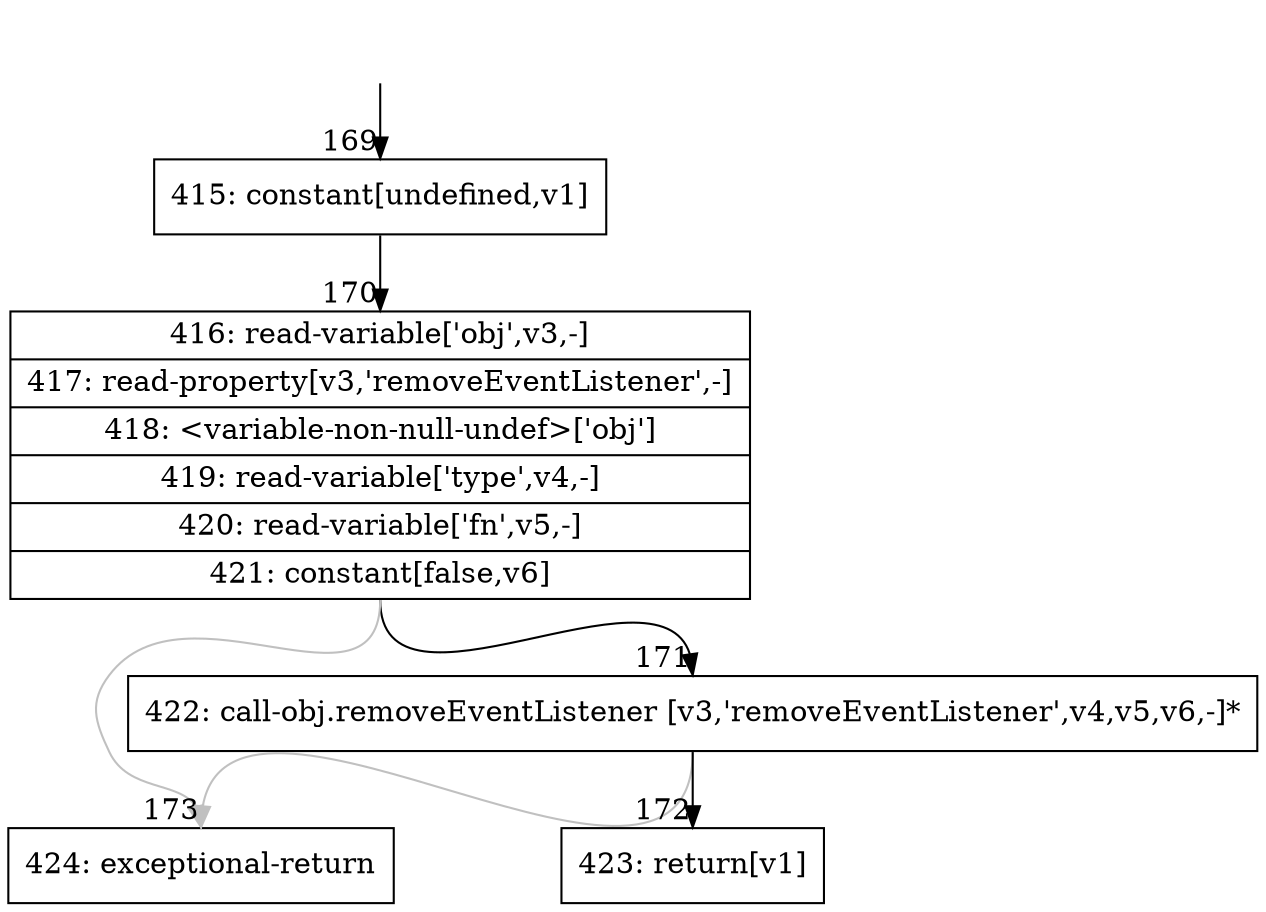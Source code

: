 digraph {
rankdir="TD"
BB_entry19[shape=none,label=""];
BB_entry19 -> BB169 [tailport=s, headport=n, headlabel="    169"]
BB169 [shape=record label="{415: constant[undefined,v1]}" ] 
BB169 -> BB170 [tailport=s, headport=n, headlabel="      170"]
BB170 [shape=record label="{416: read-variable['obj',v3,-]|417: read-property[v3,'removeEventListener',-]|418: \<variable-non-null-undef\>['obj']|419: read-variable['type',v4,-]|420: read-variable['fn',v5,-]|421: constant[false,v6]}" ] 
BB170 -> BB171 [tailport=s, headport=n, headlabel="      171"]
BB170 -> BB173 [tailport=s, headport=n, color=gray, headlabel="      173"]
BB171 [shape=record label="{422: call-obj.removeEventListener [v3,'removeEventListener',v4,v5,v6,-]*}" ] 
BB171 -> BB172 [tailport=s, headport=n, headlabel="      172"]
BB171 -> BB173 [tailport=s, headport=n, color=gray]
BB172 [shape=record label="{423: return[v1]}" ] 
BB173 [shape=record label="{424: exceptional-return}" ] 
//#$~ 198
}
